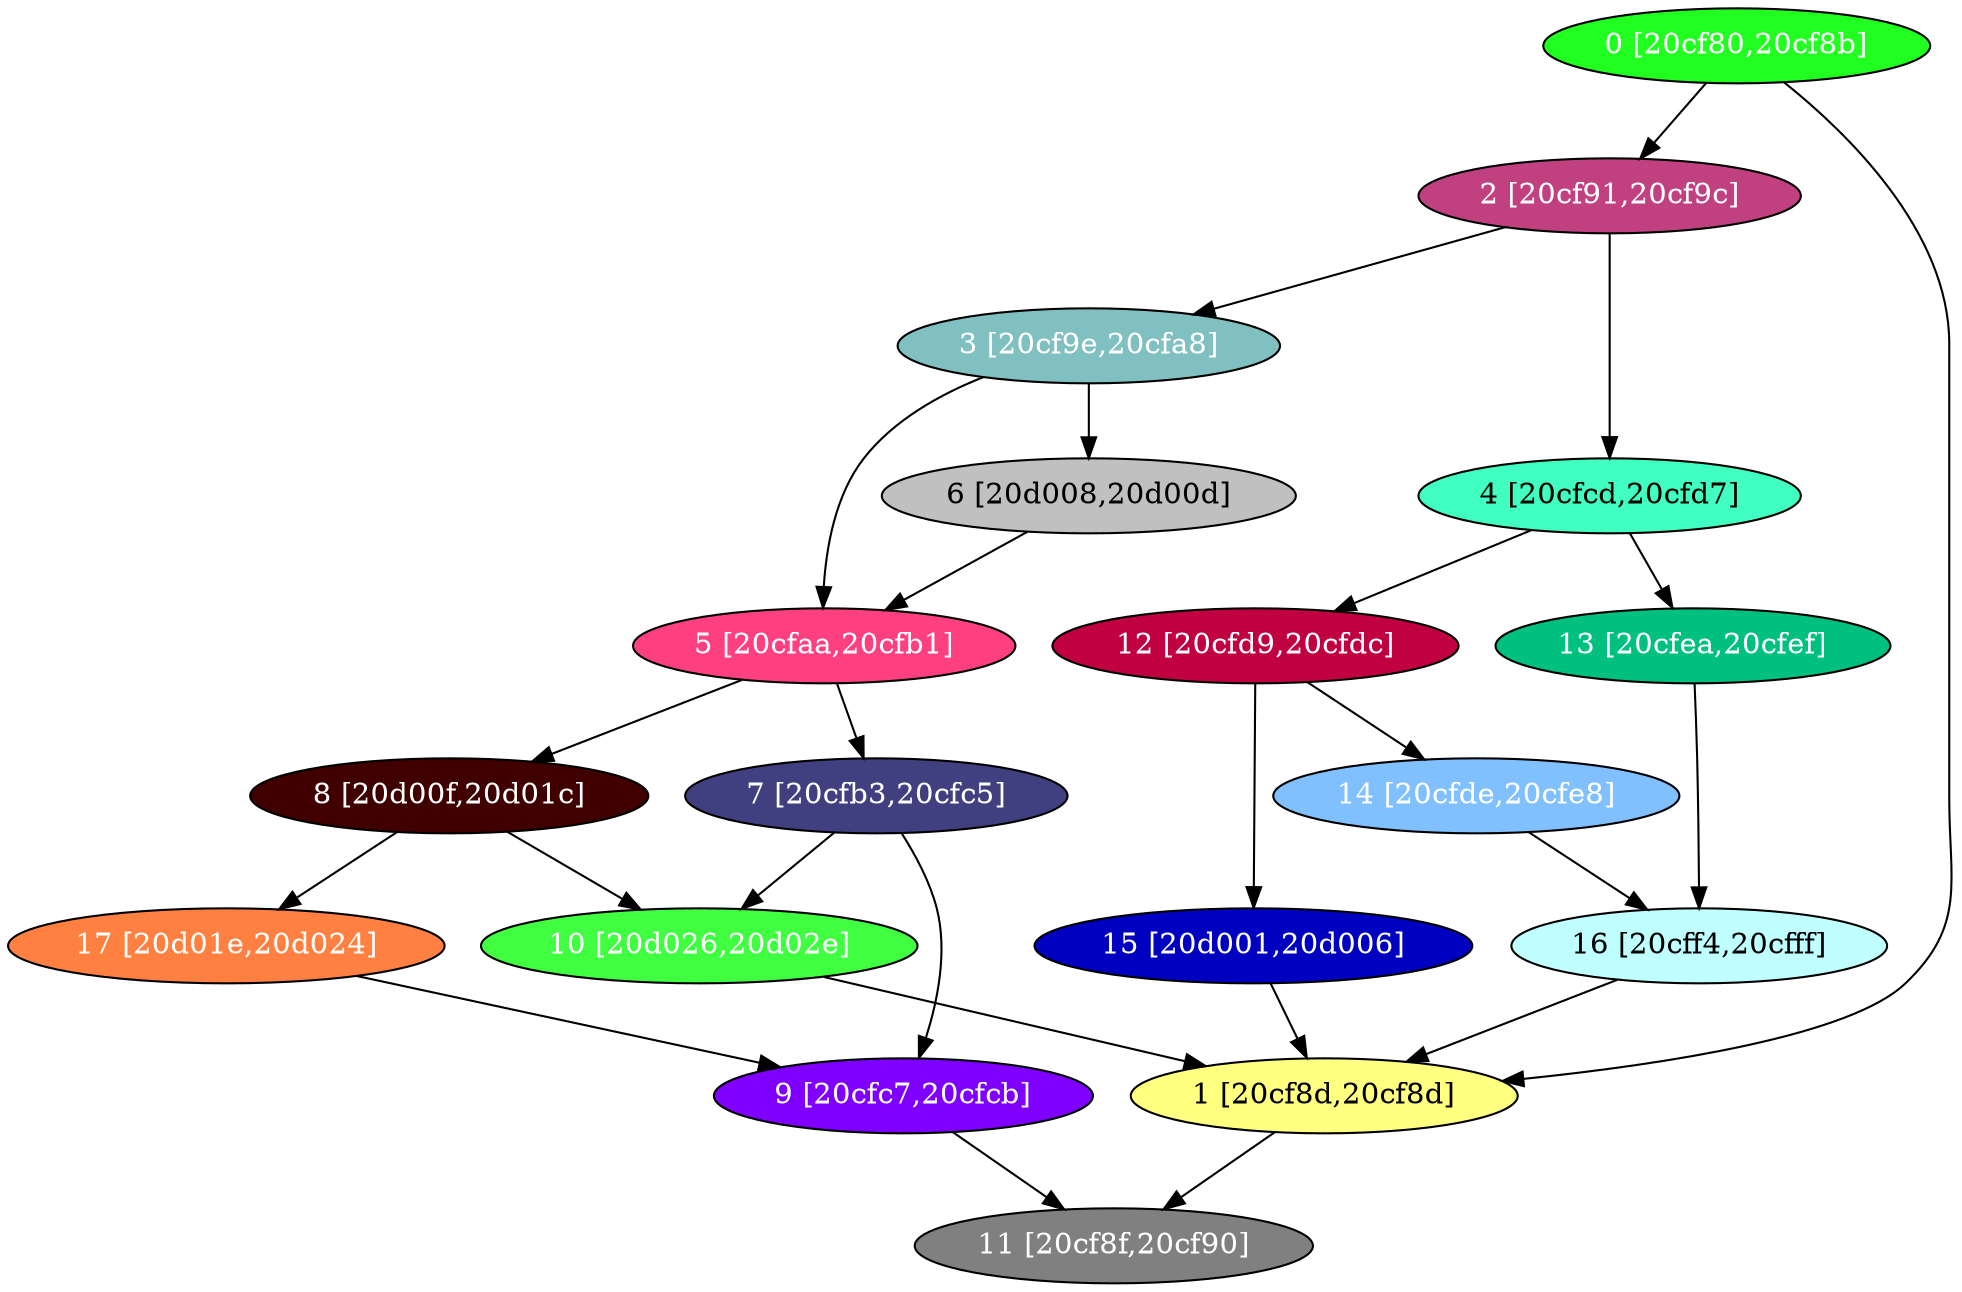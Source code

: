 diGraph libnss3{
	libnss3_0  [style=filled fillcolor="#20FF20" fontcolor="#ffffff" shape=oval label="0 [20cf80,20cf8b]"]
	libnss3_1  [style=filled fillcolor="#FFFF80" fontcolor="#000000" shape=oval label="1 [20cf8d,20cf8d]"]
	libnss3_2  [style=filled fillcolor="#C04080" fontcolor="#ffffff" shape=oval label="2 [20cf91,20cf9c]"]
	libnss3_3  [style=filled fillcolor="#80C0C0" fontcolor="#ffffff" shape=oval label="3 [20cf9e,20cfa8]"]
	libnss3_4  [style=filled fillcolor="#40FFC0" fontcolor="#000000" shape=oval label="4 [20cfcd,20cfd7]"]
	libnss3_5  [style=filled fillcolor="#FF4080" fontcolor="#ffffff" shape=oval label="5 [20cfaa,20cfb1]"]
	libnss3_6  [style=filled fillcolor="#C0C0C0" fontcolor="#000000" shape=oval label="6 [20d008,20d00d]"]
	libnss3_7  [style=filled fillcolor="#404080" fontcolor="#ffffff" shape=oval label="7 [20cfb3,20cfc5]"]
	libnss3_8  [style=filled fillcolor="#400000" fontcolor="#ffffff" shape=oval label="8 [20d00f,20d01c]"]
	libnss3_9  [style=filled fillcolor="#8000FF" fontcolor="#ffffff" shape=oval label="9 [20cfc7,20cfcb]"]
	libnss3_a  [style=filled fillcolor="#40FF40" fontcolor="#ffffff" shape=oval label="10 [20d026,20d02e]"]
	libnss3_b  [style=filled fillcolor="#808080" fontcolor="#ffffff" shape=oval label="11 [20cf8f,20cf90]"]
	libnss3_c  [style=filled fillcolor="#C00040" fontcolor="#ffffff" shape=oval label="12 [20cfd9,20cfdc]"]
	libnss3_d  [style=filled fillcolor="#00C080" fontcolor="#ffffff" shape=oval label="13 [20cfea,20cfef]"]
	libnss3_e  [style=filled fillcolor="#80C0FF" fontcolor="#ffffff" shape=oval label="14 [20cfde,20cfe8]"]
	libnss3_f  [style=filled fillcolor="#0000C0" fontcolor="#ffffff" shape=oval label="15 [20d001,20d006]"]
	libnss3_10  [style=filled fillcolor="#C0FFFF" fontcolor="#000000" shape=oval label="16 [20cff4,20cfff]"]
	libnss3_11  [style=filled fillcolor="#FF8040" fontcolor="#ffffff" shape=oval label="17 [20d01e,20d024]"]

	libnss3_0 -> libnss3_1
	libnss3_0 -> libnss3_2
	libnss3_1 -> libnss3_b
	libnss3_2 -> libnss3_3
	libnss3_2 -> libnss3_4
	libnss3_3 -> libnss3_5
	libnss3_3 -> libnss3_6
	libnss3_4 -> libnss3_c
	libnss3_4 -> libnss3_d
	libnss3_5 -> libnss3_7
	libnss3_5 -> libnss3_8
	libnss3_6 -> libnss3_5
	libnss3_7 -> libnss3_9
	libnss3_7 -> libnss3_a
	libnss3_8 -> libnss3_a
	libnss3_8 -> libnss3_11
	libnss3_9 -> libnss3_b
	libnss3_a -> libnss3_1
	libnss3_c -> libnss3_e
	libnss3_c -> libnss3_f
	libnss3_d -> libnss3_10
	libnss3_e -> libnss3_10
	libnss3_f -> libnss3_1
	libnss3_10 -> libnss3_1
	libnss3_11 -> libnss3_9
}